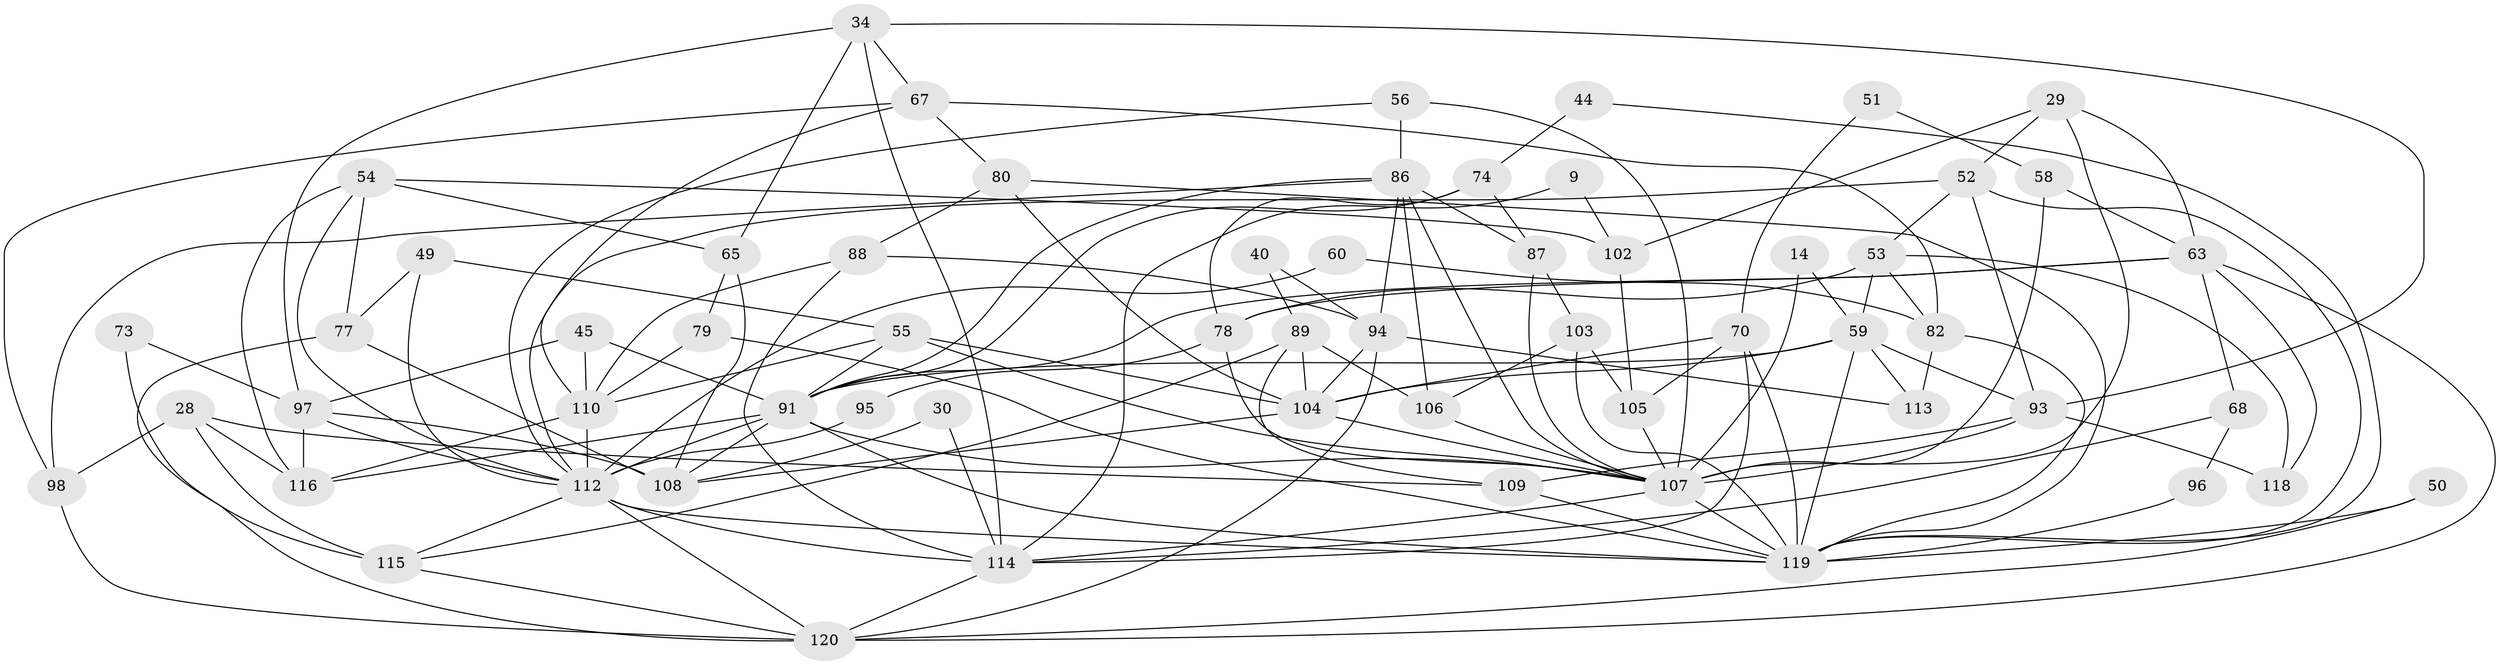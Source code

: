 // original degree distribution, {2: 0.18333333333333332, 5: 0.15, 3: 0.2, 6: 0.14166666666666666, 4: 0.2833333333333333, 7: 0.03333333333333333, 8: 0.008333333333333333}
// Generated by graph-tools (version 1.1) at 2025/51/03/09/25 04:51:19]
// undirected, 60 vertices, 146 edges
graph export_dot {
graph [start="1"]
  node [color=gray90,style=filled];
  9;
  14;
  28 [super="+16+17"];
  29;
  30;
  34;
  40;
  44;
  45;
  49;
  50;
  51;
  52;
  53;
  54 [super="+36"];
  55 [super="+23"];
  56;
  58;
  59 [super="+4+33+57"];
  60;
  63 [super="+6"];
  65;
  67 [super="+47"];
  68;
  70 [super="+21"];
  73;
  74;
  77;
  78 [super="+20"];
  79 [super="+62"];
  80;
  82;
  86 [super="+19"];
  87;
  88 [super="+85"];
  89 [super="+37"];
  91 [super="+1+81+83"];
  93 [super="+12"];
  94 [super="+71"];
  95;
  96;
  97 [super="+25+31"];
  98;
  102;
  103;
  104 [super="+39"];
  105;
  106 [super="+90"];
  107 [super="+2+75+66+48"];
  108 [super="+7+38"];
  109;
  110 [super="+84"];
  112 [super="+42+41+111"];
  113;
  114 [super="+101"];
  115;
  116 [super="+35"];
  118;
  119 [super="+64+69"];
  120 [super="+117"];
  9 -- 102;
  9 -- 114;
  14 -- 59;
  14 -- 107;
  28 -- 115 [weight=2];
  28 -- 109;
  28 -- 98;
  28 -- 116 [weight=2];
  29 -- 52;
  29 -- 102;
  29 -- 63;
  29 -- 107;
  30 -- 114;
  30 -- 108;
  34 -- 65;
  34 -- 93;
  34 -- 97;
  34 -- 114 [weight=2];
  34 -- 67;
  40 -- 94;
  40 -- 89;
  44 -- 74;
  44 -- 119;
  45 -- 110;
  45 -- 91;
  45 -- 97;
  49 -- 77;
  49 -- 55;
  49 -- 112;
  50 -- 119;
  50 -- 120;
  51 -- 70;
  51 -- 58;
  52 -- 53;
  52 -- 93;
  52 -- 119;
  52 -- 112;
  53 -- 118;
  53 -- 82;
  53 -- 78;
  53 -- 59;
  54 -- 77;
  54 -- 116;
  54 -- 65;
  54 -- 102;
  54 -- 112;
  55 -- 104 [weight=2];
  55 -- 91;
  55 -- 107 [weight=2];
  55 -- 110;
  56 -- 107;
  56 -- 86;
  56 -- 112;
  58 -- 63;
  58 -- 107;
  59 -- 119 [weight=3];
  59 -- 104;
  59 -- 91;
  59 -- 113;
  59 -- 93;
  60 -- 82;
  60 -- 112;
  63 -- 78;
  63 -- 118;
  63 -- 68;
  63 -- 91 [weight=3];
  63 -- 120 [weight=2];
  65 -- 108;
  65 -- 79;
  67 -- 80;
  67 -- 110;
  67 -- 82;
  67 -- 98;
  68 -- 114 [weight=2];
  68 -- 96;
  70 -- 105;
  70 -- 104;
  70 -- 114;
  70 -- 119;
  73 -- 115;
  73 -- 97;
  74 -- 91;
  74 -- 87;
  74 -- 78;
  77 -- 120;
  77 -- 108;
  78 -- 95;
  78 -- 107;
  79 -- 110 [weight=2];
  79 -- 119;
  80 -- 88;
  80 -- 104;
  80 -- 119;
  82 -- 113;
  82 -- 119 [weight=2];
  86 -- 87;
  86 -- 94;
  86 -- 98;
  86 -- 106;
  86 -- 91;
  86 -- 107;
  87 -- 103;
  87 -- 107;
  88 -- 114 [weight=2];
  88 -- 94 [weight=2];
  88 -- 110;
  89 -- 115;
  89 -- 106 [weight=2];
  89 -- 104;
  89 -- 109;
  91 -- 112 [weight=3];
  91 -- 119 [weight=2];
  91 -- 107;
  91 -- 108 [weight=3];
  91 -- 116;
  93 -- 118;
  93 -- 107 [weight=4];
  93 -- 109;
  94 -- 113;
  94 -- 104;
  94 -- 120 [weight=2];
  95 -- 112;
  96 -- 119;
  97 -- 108 [weight=2];
  97 -- 116 [weight=2];
  97 -- 112;
  98 -- 120;
  102 -- 105;
  103 -- 105;
  103 -- 119;
  103 -- 106;
  104 -- 108;
  104 -- 107;
  105 -- 107;
  106 -- 107;
  107 -- 114;
  107 -- 119 [weight=4];
  109 -- 119;
  110 -- 116;
  110 -- 112;
  112 -- 120 [weight=3];
  112 -- 114;
  112 -- 115;
  112 -- 119 [weight=2];
  114 -- 120;
  115 -- 120;
}
